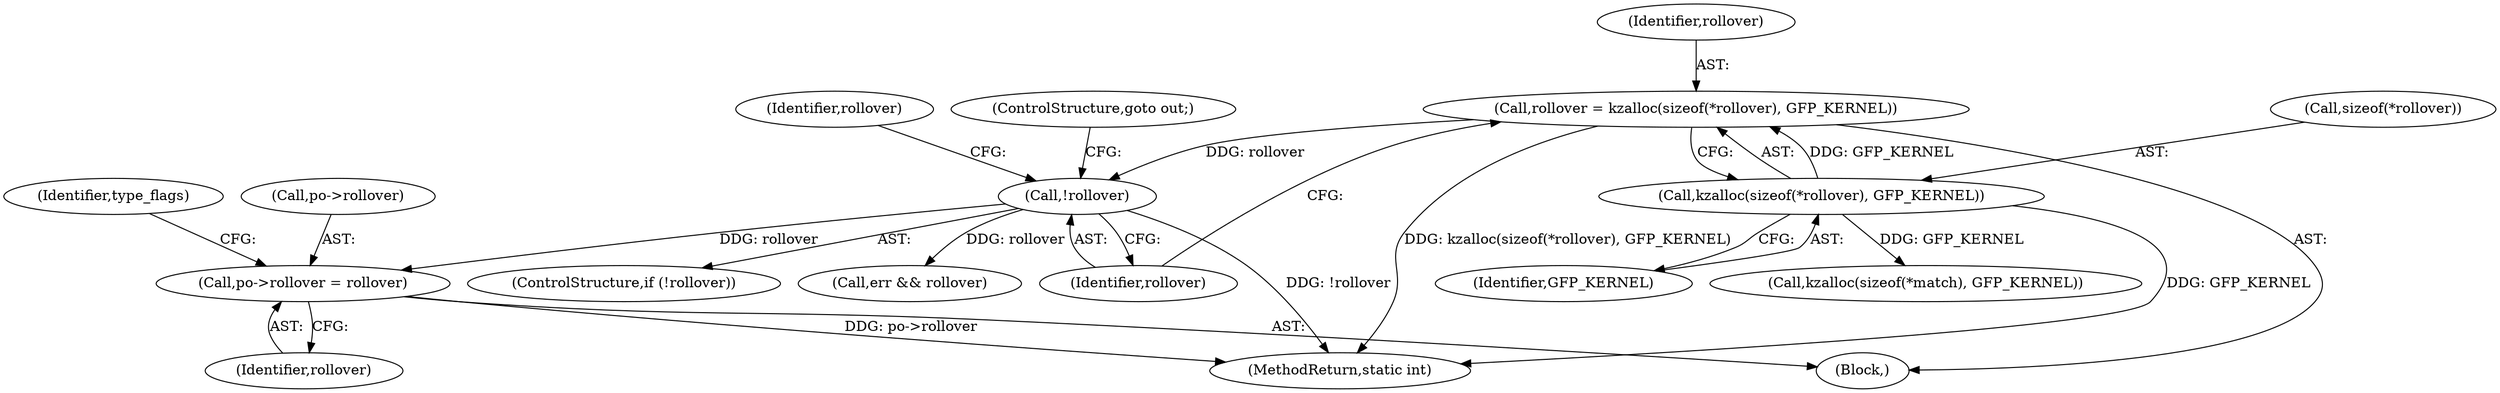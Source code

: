 digraph "0_linux_008ba2a13f2d04c947adc536d19debb8fe66f110@pointer" {
"1000207" [label="(Call,po->rollover = rollover)"];
"1000186" [label="(Call,!rollover)"];
"1000178" [label="(Call,rollover = kzalloc(sizeof(*rollover), GFP_KERNEL))"];
"1000180" [label="(Call,kzalloc(sizeof(*rollover), GFP_KERNEL))"];
"1000211" [label="(Identifier,rollover)"];
"1000186" [label="(Call,!rollover)"];
"1000180" [label="(Call,kzalloc(sizeof(*rollover), GFP_KERNEL))"];
"1000292" [label="(Call,kzalloc(sizeof(*match), GFP_KERNEL))"];
"1000214" [label="(Identifier,type_flags)"];
"1000178" [label="(Call,rollover = kzalloc(sizeof(*rollover), GFP_KERNEL))"];
"1000173" [label="(Block,)"];
"1000185" [label="(ControlStructure,if (!rollover))"];
"1000179" [label="(Identifier,rollover)"];
"1000192" [label="(Identifier,rollover)"];
"1000500" [label="(Call,err && rollover)"];
"1000181" [label="(Call,sizeof(*rollover))"];
"1000208" [label="(Call,po->rollover)"];
"1000207" [label="(Call,po->rollover = rollover)"];
"1000187" [label="(Identifier,rollover)"];
"1000188" [label="(ControlStructure,goto out;)"];
"1000516" [label="(MethodReturn,static int)"];
"1000184" [label="(Identifier,GFP_KERNEL)"];
"1000207" -> "1000173"  [label="AST: "];
"1000207" -> "1000211"  [label="CFG: "];
"1000208" -> "1000207"  [label="AST: "];
"1000211" -> "1000207"  [label="AST: "];
"1000214" -> "1000207"  [label="CFG: "];
"1000207" -> "1000516"  [label="DDG: po->rollover"];
"1000186" -> "1000207"  [label="DDG: rollover"];
"1000186" -> "1000185"  [label="AST: "];
"1000186" -> "1000187"  [label="CFG: "];
"1000187" -> "1000186"  [label="AST: "];
"1000188" -> "1000186"  [label="CFG: "];
"1000192" -> "1000186"  [label="CFG: "];
"1000186" -> "1000516"  [label="DDG: !rollover"];
"1000178" -> "1000186"  [label="DDG: rollover"];
"1000186" -> "1000500"  [label="DDG: rollover"];
"1000178" -> "1000173"  [label="AST: "];
"1000178" -> "1000180"  [label="CFG: "];
"1000179" -> "1000178"  [label="AST: "];
"1000180" -> "1000178"  [label="AST: "];
"1000187" -> "1000178"  [label="CFG: "];
"1000178" -> "1000516"  [label="DDG: kzalloc(sizeof(*rollover), GFP_KERNEL)"];
"1000180" -> "1000178"  [label="DDG: GFP_KERNEL"];
"1000180" -> "1000184"  [label="CFG: "];
"1000181" -> "1000180"  [label="AST: "];
"1000184" -> "1000180"  [label="AST: "];
"1000180" -> "1000516"  [label="DDG: GFP_KERNEL"];
"1000180" -> "1000292"  [label="DDG: GFP_KERNEL"];
}
